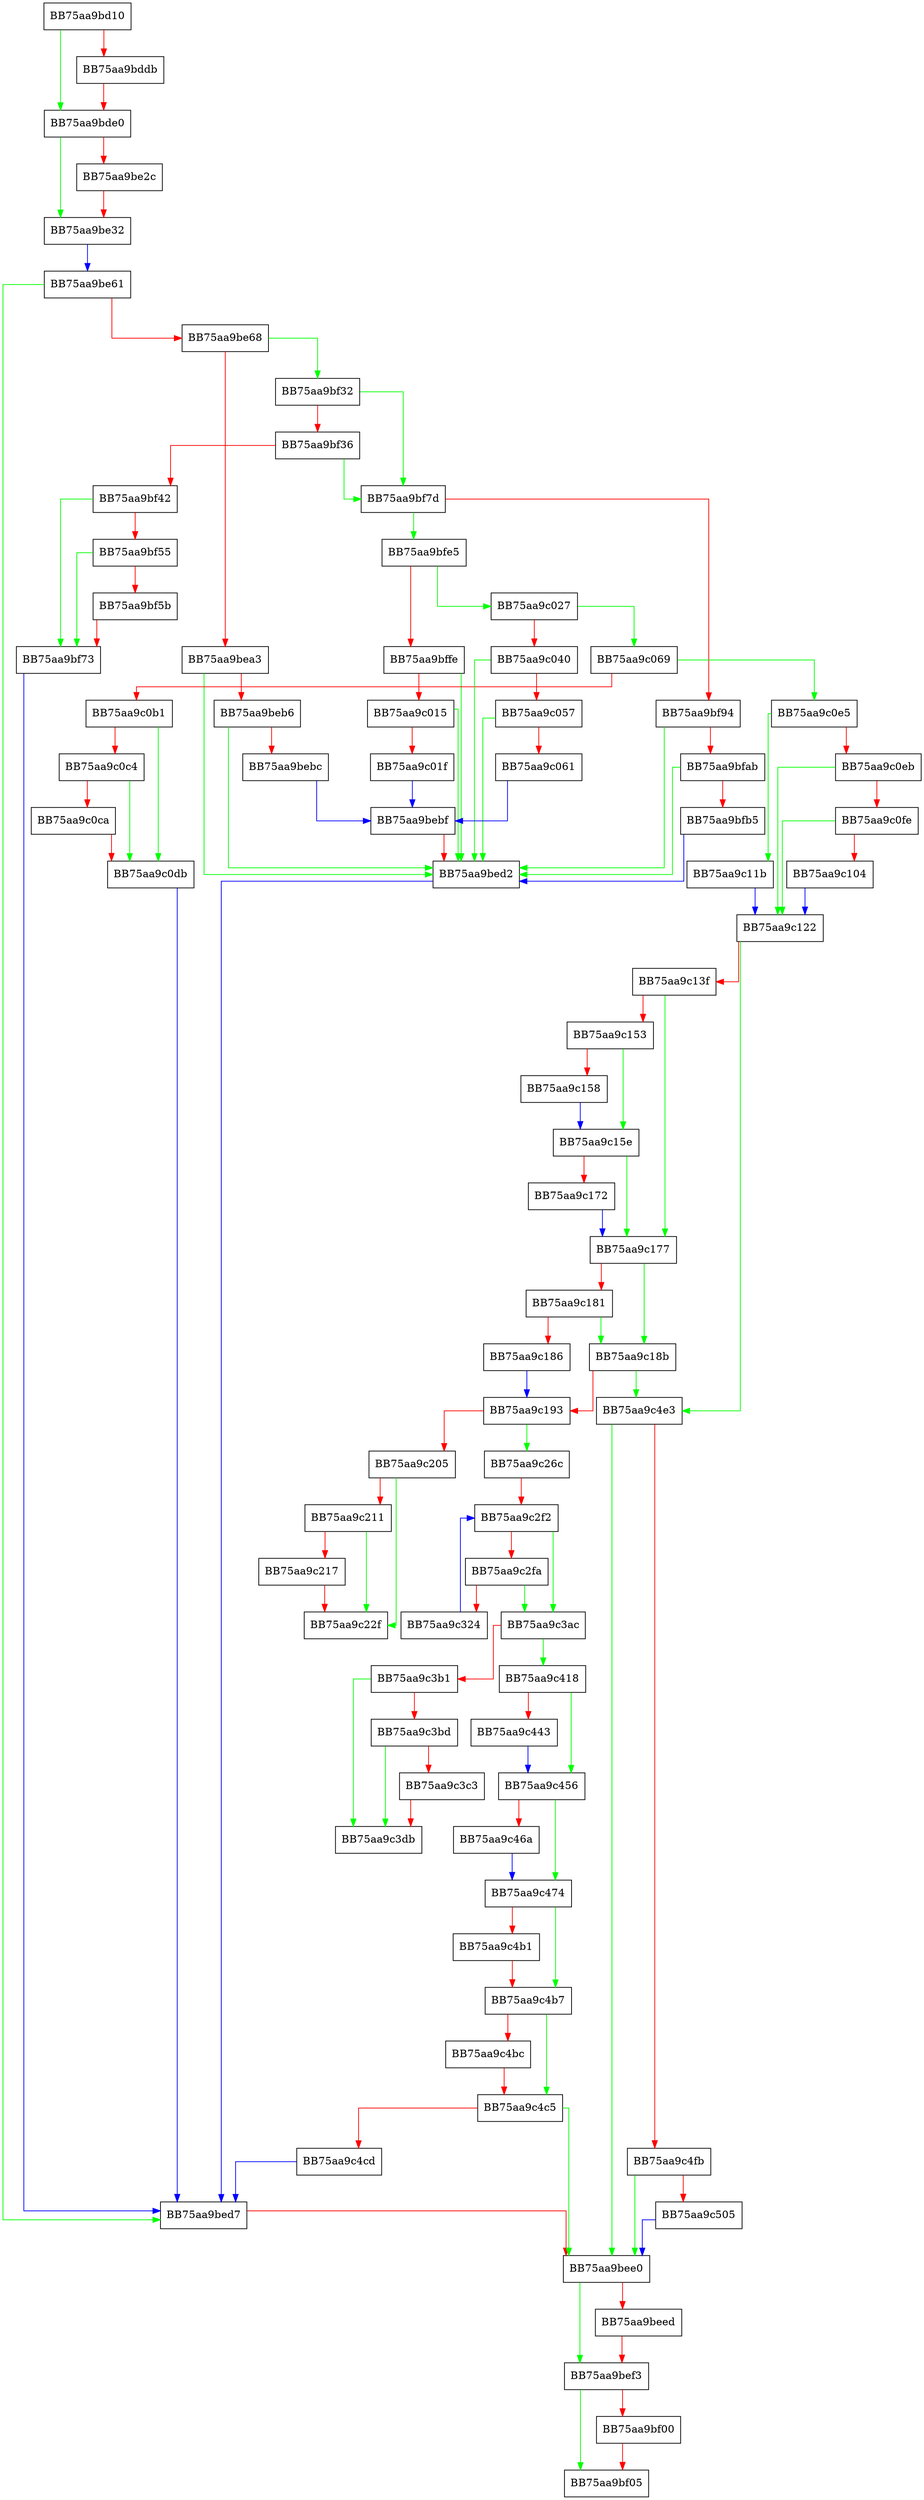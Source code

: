digraph LoadNativeRPFModule {
  node [shape="box"];
  graph [splines=ortho];
  BB75aa9bd10 -> BB75aa9bde0 [color="green"];
  BB75aa9bd10 -> BB75aa9bddb [color="red"];
  BB75aa9bddb -> BB75aa9bde0 [color="red"];
  BB75aa9bde0 -> BB75aa9be32 [color="green"];
  BB75aa9bde0 -> BB75aa9be2c [color="red"];
  BB75aa9be2c -> BB75aa9be32 [color="red"];
  BB75aa9be32 -> BB75aa9be61 [color="blue"];
  BB75aa9be61 -> BB75aa9bed7 [color="green"];
  BB75aa9be61 -> BB75aa9be68 [color="red"];
  BB75aa9be68 -> BB75aa9bf32 [color="green"];
  BB75aa9be68 -> BB75aa9bea3 [color="red"];
  BB75aa9bea3 -> BB75aa9bed2 [color="green"];
  BB75aa9bea3 -> BB75aa9beb6 [color="red"];
  BB75aa9beb6 -> BB75aa9bed2 [color="green"];
  BB75aa9beb6 -> BB75aa9bebc [color="red"];
  BB75aa9bebc -> BB75aa9bebf [color="blue"];
  BB75aa9bebf -> BB75aa9bed2 [color="red"];
  BB75aa9bed2 -> BB75aa9bed7 [color="blue"];
  BB75aa9bed7 -> BB75aa9bee0 [color="red"];
  BB75aa9bee0 -> BB75aa9bef3 [color="green"];
  BB75aa9bee0 -> BB75aa9beed [color="red"];
  BB75aa9beed -> BB75aa9bef3 [color="red"];
  BB75aa9bef3 -> BB75aa9bf05 [color="green"];
  BB75aa9bef3 -> BB75aa9bf00 [color="red"];
  BB75aa9bf00 -> BB75aa9bf05 [color="red"];
  BB75aa9bf32 -> BB75aa9bf7d [color="green"];
  BB75aa9bf32 -> BB75aa9bf36 [color="red"];
  BB75aa9bf36 -> BB75aa9bf7d [color="green"];
  BB75aa9bf36 -> BB75aa9bf42 [color="red"];
  BB75aa9bf42 -> BB75aa9bf73 [color="green"];
  BB75aa9bf42 -> BB75aa9bf55 [color="red"];
  BB75aa9bf55 -> BB75aa9bf73 [color="green"];
  BB75aa9bf55 -> BB75aa9bf5b [color="red"];
  BB75aa9bf5b -> BB75aa9bf73 [color="red"];
  BB75aa9bf73 -> BB75aa9bed7 [color="blue"];
  BB75aa9bf7d -> BB75aa9bfe5 [color="green"];
  BB75aa9bf7d -> BB75aa9bf94 [color="red"];
  BB75aa9bf94 -> BB75aa9bed2 [color="green"];
  BB75aa9bf94 -> BB75aa9bfab [color="red"];
  BB75aa9bfab -> BB75aa9bed2 [color="green"];
  BB75aa9bfab -> BB75aa9bfb5 [color="red"];
  BB75aa9bfb5 -> BB75aa9bed2 [color="blue"];
  BB75aa9bfe5 -> BB75aa9c027 [color="green"];
  BB75aa9bfe5 -> BB75aa9bffe [color="red"];
  BB75aa9bffe -> BB75aa9bed2 [color="green"];
  BB75aa9bffe -> BB75aa9c015 [color="red"];
  BB75aa9c015 -> BB75aa9bed2 [color="green"];
  BB75aa9c015 -> BB75aa9c01f [color="red"];
  BB75aa9c01f -> BB75aa9bebf [color="blue"];
  BB75aa9c027 -> BB75aa9c069 [color="green"];
  BB75aa9c027 -> BB75aa9c040 [color="red"];
  BB75aa9c040 -> BB75aa9bed2 [color="green"];
  BB75aa9c040 -> BB75aa9c057 [color="red"];
  BB75aa9c057 -> BB75aa9bed2 [color="green"];
  BB75aa9c057 -> BB75aa9c061 [color="red"];
  BB75aa9c061 -> BB75aa9bebf [color="blue"];
  BB75aa9c069 -> BB75aa9c0e5 [color="green"];
  BB75aa9c069 -> BB75aa9c0b1 [color="red"];
  BB75aa9c0b1 -> BB75aa9c0db [color="green"];
  BB75aa9c0b1 -> BB75aa9c0c4 [color="red"];
  BB75aa9c0c4 -> BB75aa9c0db [color="green"];
  BB75aa9c0c4 -> BB75aa9c0ca [color="red"];
  BB75aa9c0ca -> BB75aa9c0db [color="red"];
  BB75aa9c0db -> BB75aa9bed7 [color="blue"];
  BB75aa9c0e5 -> BB75aa9c11b [color="green"];
  BB75aa9c0e5 -> BB75aa9c0eb [color="red"];
  BB75aa9c0eb -> BB75aa9c122 [color="green"];
  BB75aa9c0eb -> BB75aa9c0fe [color="red"];
  BB75aa9c0fe -> BB75aa9c122 [color="green"];
  BB75aa9c0fe -> BB75aa9c104 [color="red"];
  BB75aa9c104 -> BB75aa9c122 [color="blue"];
  BB75aa9c11b -> BB75aa9c122 [color="blue"];
  BB75aa9c122 -> BB75aa9c4e3 [color="green"];
  BB75aa9c122 -> BB75aa9c13f [color="red"];
  BB75aa9c13f -> BB75aa9c177 [color="green"];
  BB75aa9c13f -> BB75aa9c153 [color="red"];
  BB75aa9c153 -> BB75aa9c15e [color="green"];
  BB75aa9c153 -> BB75aa9c158 [color="red"];
  BB75aa9c158 -> BB75aa9c15e [color="blue"];
  BB75aa9c15e -> BB75aa9c177 [color="green"];
  BB75aa9c15e -> BB75aa9c172 [color="red"];
  BB75aa9c172 -> BB75aa9c177 [color="blue"];
  BB75aa9c177 -> BB75aa9c18b [color="green"];
  BB75aa9c177 -> BB75aa9c181 [color="red"];
  BB75aa9c181 -> BB75aa9c18b [color="green"];
  BB75aa9c181 -> BB75aa9c186 [color="red"];
  BB75aa9c186 -> BB75aa9c193 [color="blue"];
  BB75aa9c18b -> BB75aa9c4e3 [color="green"];
  BB75aa9c18b -> BB75aa9c193 [color="red"];
  BB75aa9c193 -> BB75aa9c26c [color="green"];
  BB75aa9c193 -> BB75aa9c205 [color="red"];
  BB75aa9c205 -> BB75aa9c22f [color="green"];
  BB75aa9c205 -> BB75aa9c211 [color="red"];
  BB75aa9c211 -> BB75aa9c22f [color="green"];
  BB75aa9c211 -> BB75aa9c217 [color="red"];
  BB75aa9c217 -> BB75aa9c22f [color="red"];
  BB75aa9c26c -> BB75aa9c2f2 [color="red"];
  BB75aa9c2f2 -> BB75aa9c3ac [color="green"];
  BB75aa9c2f2 -> BB75aa9c2fa [color="red"];
  BB75aa9c2fa -> BB75aa9c3ac [color="green"];
  BB75aa9c2fa -> BB75aa9c324 [color="red"];
  BB75aa9c324 -> BB75aa9c2f2 [color="blue"];
  BB75aa9c3ac -> BB75aa9c418 [color="green"];
  BB75aa9c3ac -> BB75aa9c3b1 [color="red"];
  BB75aa9c3b1 -> BB75aa9c3db [color="green"];
  BB75aa9c3b1 -> BB75aa9c3bd [color="red"];
  BB75aa9c3bd -> BB75aa9c3db [color="green"];
  BB75aa9c3bd -> BB75aa9c3c3 [color="red"];
  BB75aa9c3c3 -> BB75aa9c3db [color="red"];
  BB75aa9c418 -> BB75aa9c456 [color="green"];
  BB75aa9c418 -> BB75aa9c443 [color="red"];
  BB75aa9c443 -> BB75aa9c456 [color="blue"];
  BB75aa9c456 -> BB75aa9c474 [color="green"];
  BB75aa9c456 -> BB75aa9c46a [color="red"];
  BB75aa9c46a -> BB75aa9c474 [color="blue"];
  BB75aa9c474 -> BB75aa9c4b7 [color="green"];
  BB75aa9c474 -> BB75aa9c4b1 [color="red"];
  BB75aa9c4b1 -> BB75aa9c4b7 [color="red"];
  BB75aa9c4b7 -> BB75aa9c4c5 [color="green"];
  BB75aa9c4b7 -> BB75aa9c4bc [color="red"];
  BB75aa9c4bc -> BB75aa9c4c5 [color="red"];
  BB75aa9c4c5 -> BB75aa9bee0 [color="green"];
  BB75aa9c4c5 -> BB75aa9c4cd [color="red"];
  BB75aa9c4cd -> BB75aa9bed7 [color="blue"];
  BB75aa9c4e3 -> BB75aa9bee0 [color="green"];
  BB75aa9c4e3 -> BB75aa9c4fb [color="red"];
  BB75aa9c4fb -> BB75aa9bee0 [color="green"];
  BB75aa9c4fb -> BB75aa9c505 [color="red"];
  BB75aa9c505 -> BB75aa9bee0 [color="blue"];
}